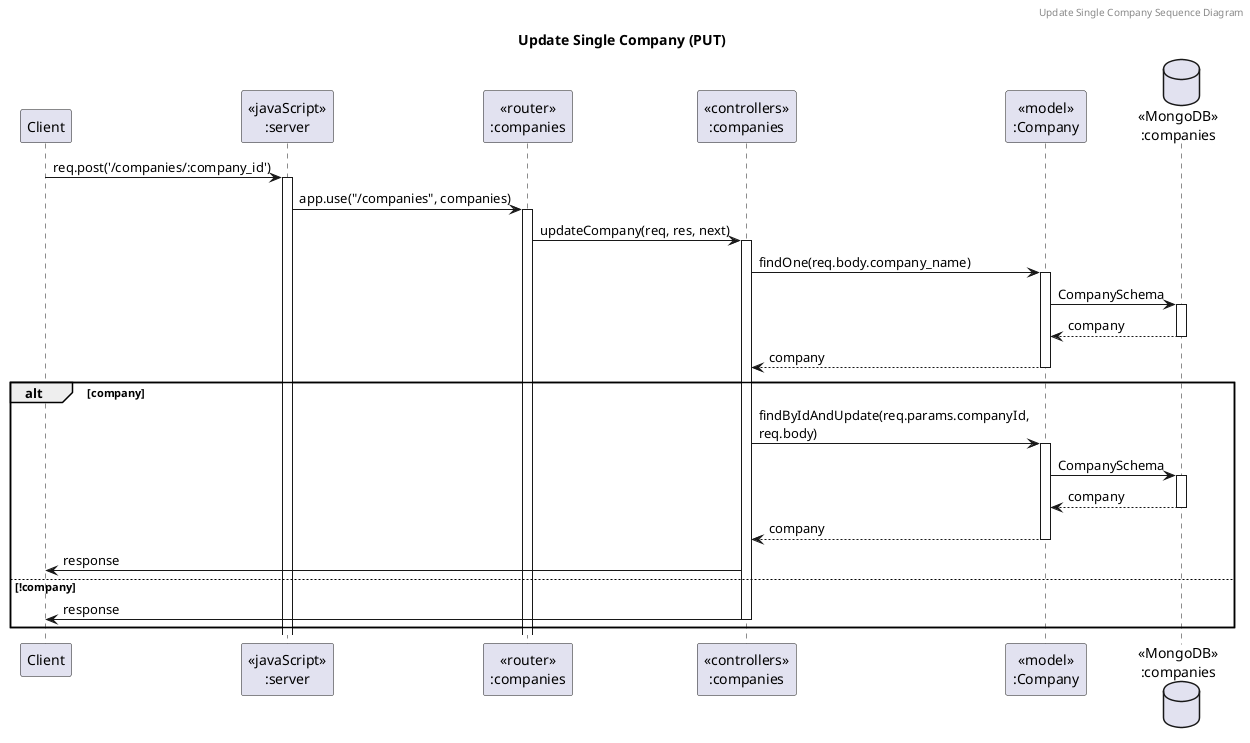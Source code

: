 @startuml Update Single Company (PUT)

header Update Single Company Sequence Diagram
title "Update Single Company (PUT)"

participant "Client" as client
participant "<<javaScript>>\n:server" as server
participant "<<router>>\n:companies" as routerCompanies
participant "<<controllers>>\n:companies" as controllersCompanies
participant "<<model>>\n:Company" as modelCompanies
database "<<MongoDB>>\n:companies" as CompaniesDatabase

client -> server ++:req.post('/companies/:company_id')
server -> routerCompanies ++:app.use("/companies", companies)
routerCompanies -> controllersCompanies ++:updateCompany(req, res, next)
controllersCompanies -> modelCompanies ++:findOne(req.body.company_name)
modelCompanies -> CompaniesDatabase ++: CompanySchema
CompaniesDatabase --> modelCompanies --: company
controllersCompanies <-- modelCompanies --: company
alt company
    controllersCompanies -> modelCompanies ++:findByIdAndUpdate(req.params.companyId,\nreq.body)
    modelCompanies -> CompaniesDatabase ++: CompanySchema
    CompaniesDatabase --> modelCompanies --: company
    controllersCompanies <-- modelCompanies --: company
    controllersCompanies -> client : response
else !company
    controllersCompanies -> client --: response
end

@enduml
